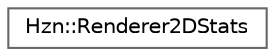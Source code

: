 digraph "Graphical Class Hierarchy"
{
 // LATEX_PDF_SIZE
  bgcolor="transparent";
  edge [fontname=Helvetica,fontsize=10,labelfontname=Helvetica,labelfontsize=10];
  node [fontname=Helvetica,fontsize=10,shape=box,height=0.2,width=0.4];
  rankdir="LR";
  Node0 [label="Hzn::Renderer2DStats",height=0.2,width=0.4,color="grey40", fillcolor="white", style="filled",URL="$struct_hzn_1_1_renderer2_d_stats.html",tooltip=" "];
}
